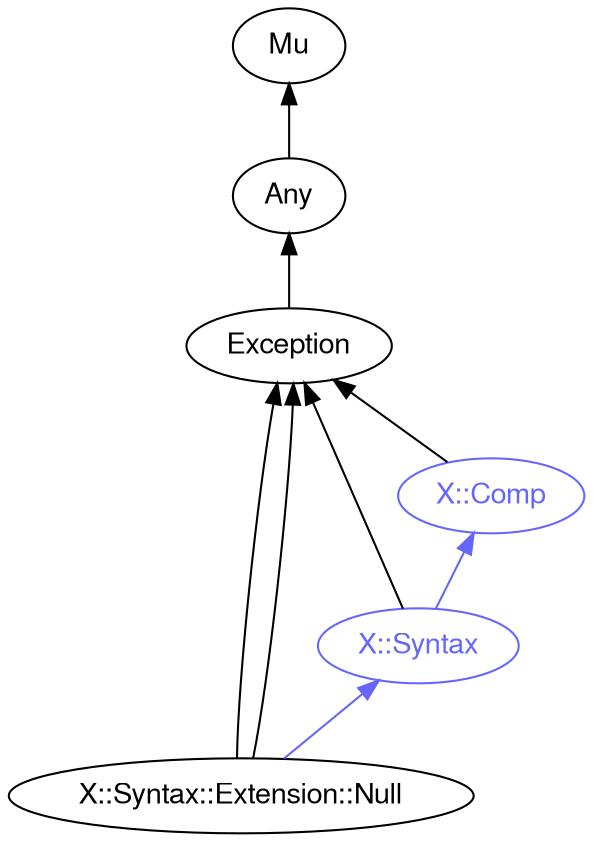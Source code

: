 digraph "perl6-type-graph" {
    rankdir=BT;
    splines=polyline;
    overlap=false; 
    // Types
    "X::Syntax::Extension::Null" [color="#000000", fontcolor="#000000", href="/type/X::Syntax::Extension::Null", fontname="FreeSans"];
    "Mu" [color="#000000", fontcolor="#000000", href="/type/Mu", fontname="FreeSans"];
    "Any" [color="#000000", fontcolor="#000000", href="/type/Any", fontname="FreeSans"];
    "Exception" [color="#000000", fontcolor="#000000", href="/type/Exception", fontname="FreeSans"];
    "X::Comp" [color="#6666FF", fontcolor="#6666FF", href="/type/X::Comp", fontname="FreeSans"];
    "X::Syntax" [color="#6666FF", fontcolor="#6666FF", href="/type/X::Syntax", fontname="FreeSans"];

    // Superclasses
    "X::Syntax::Extension::Null" -> "Exception" [color="#000000"];
    "X::Syntax::Extension::Null" -> "Exception" [color="#000000"];
    "Any" -> "Mu" [color="#000000"];
    "Exception" -> "Any" [color="#000000"];
    "X::Comp" -> "Exception" [color="#000000"];
    "X::Syntax" -> "Exception" [color="#000000"];

    // Roles
    "X::Syntax::Extension::Null" -> "X::Syntax" [color="#6666FF"];
    "X::Syntax" -> "X::Comp" [color="#6666FF"];
}
